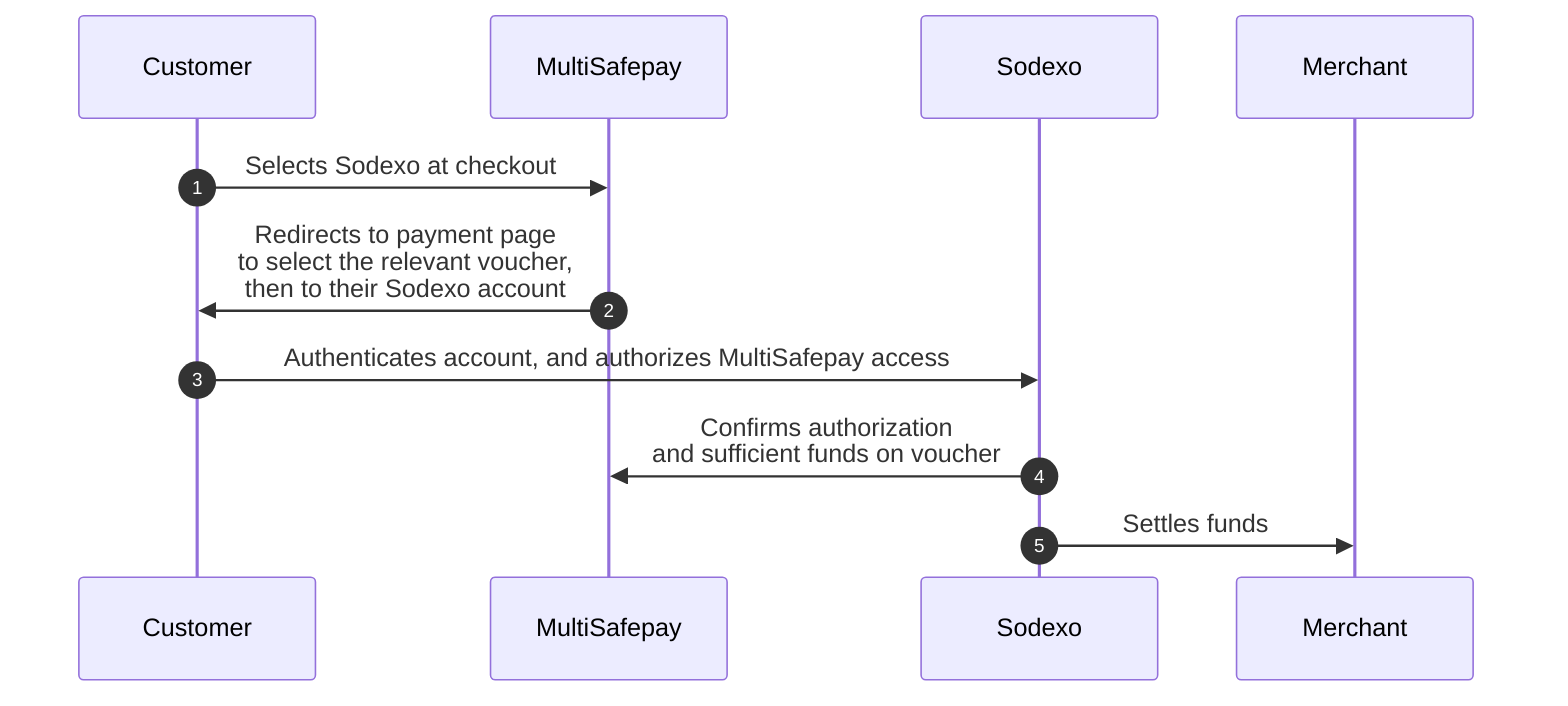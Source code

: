 sequenceDiagram
    autonumber
    participant C as Customer
    participant Mu as MultiSafepay
    participant S as Sodexo
    participant Me as Merchant

    C->>Mu: Selects Sodexo at checkout
    Mu->>C: Redirects to payment page <br> to select the relevant voucher, <br> then to their Sodexo account
    C->>S: Authenticates account, and authorizes MultiSafepay access
    S->>Mu: Confirms authorization <br> and sufficient funds on voucher
    S->>Me: Settles funds